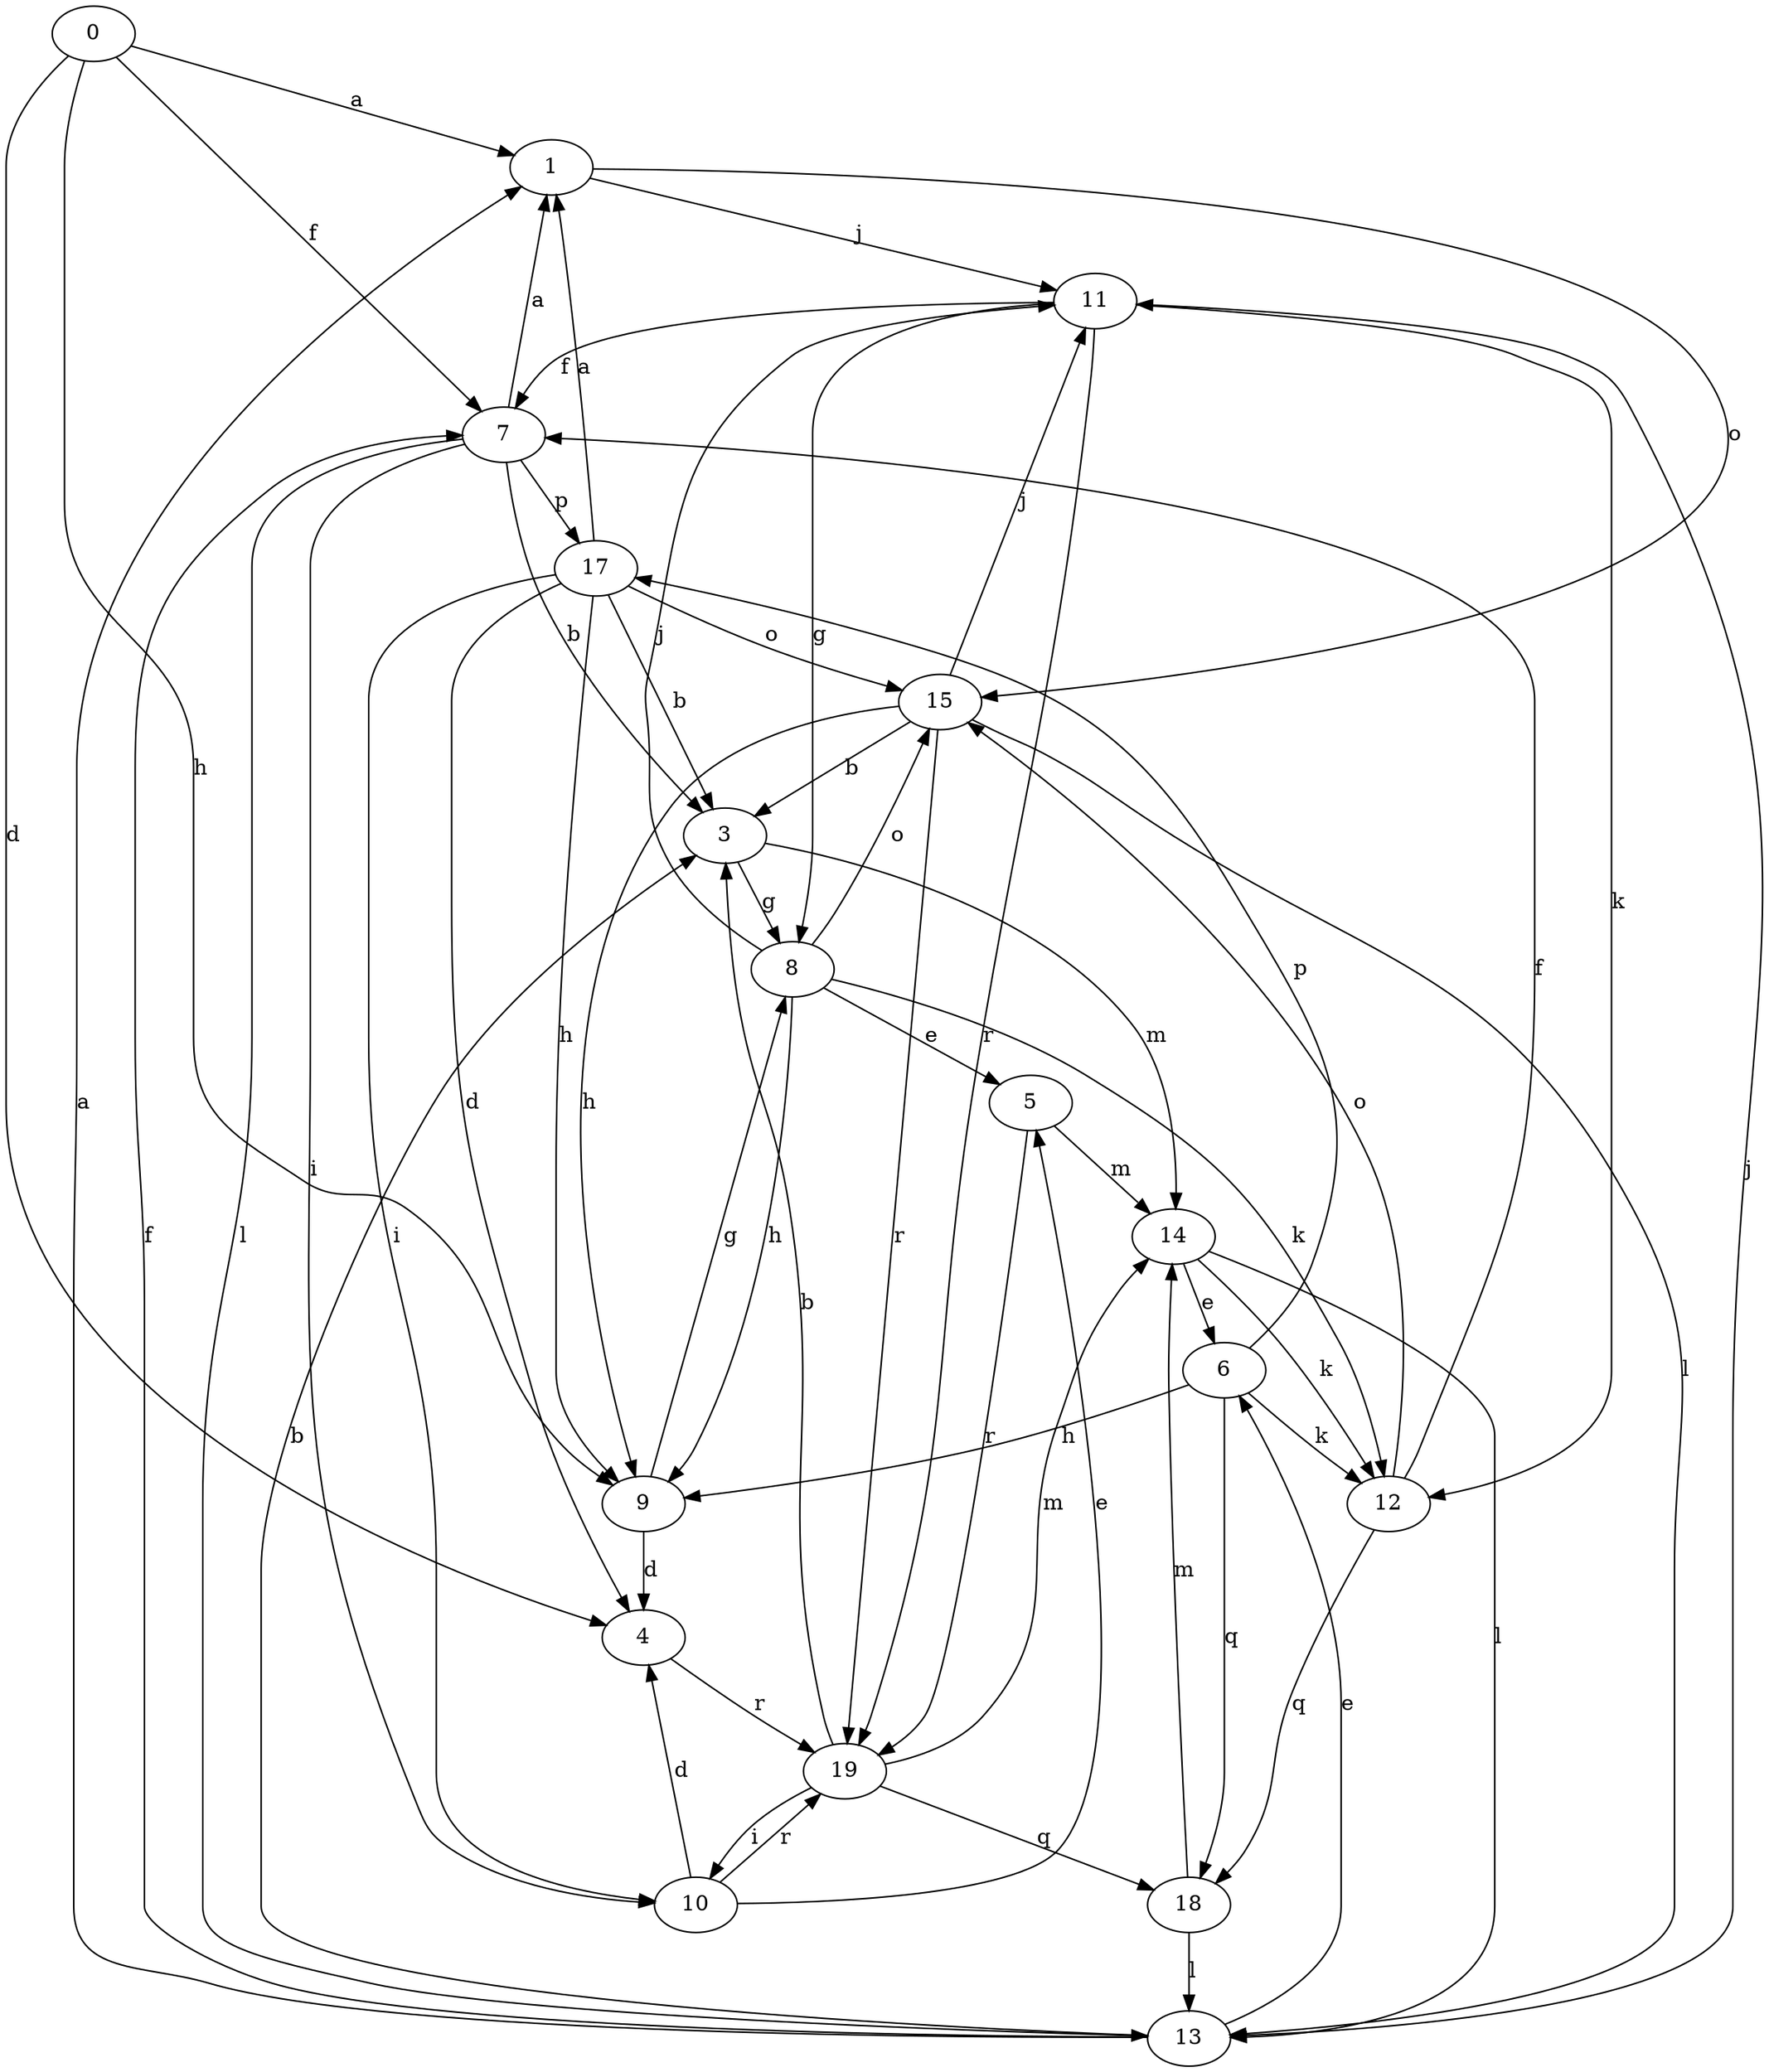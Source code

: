strict digraph  {
1;
3;
4;
5;
6;
0;
7;
8;
9;
10;
11;
12;
13;
14;
15;
17;
18;
19;
1 -> 11  [label=j];
1 -> 15  [label=o];
3 -> 8  [label=g];
3 -> 14  [label=m];
4 -> 19  [label=r];
5 -> 14  [label=m];
5 -> 19  [label=r];
6 -> 9  [label=h];
6 -> 12  [label=k];
6 -> 17  [label=p];
6 -> 18  [label=q];
0 -> 1  [label=a];
0 -> 4  [label=d];
0 -> 7  [label=f];
0 -> 9  [label=h];
7 -> 1  [label=a];
7 -> 3  [label=b];
7 -> 10  [label=i];
7 -> 13  [label=l];
7 -> 17  [label=p];
8 -> 5  [label=e];
8 -> 9  [label=h];
8 -> 11  [label=j];
8 -> 12  [label=k];
8 -> 15  [label=o];
9 -> 4  [label=d];
9 -> 8  [label=g];
10 -> 4  [label=d];
10 -> 5  [label=e];
10 -> 19  [label=r];
11 -> 7  [label=f];
11 -> 8  [label=g];
11 -> 12  [label=k];
11 -> 19  [label=r];
12 -> 7  [label=f];
12 -> 15  [label=o];
12 -> 18  [label=q];
13 -> 1  [label=a];
13 -> 3  [label=b];
13 -> 6  [label=e];
13 -> 7  [label=f];
13 -> 11  [label=j];
14 -> 6  [label=e];
14 -> 12  [label=k];
14 -> 13  [label=l];
15 -> 3  [label=b];
15 -> 9  [label=h];
15 -> 11  [label=j];
15 -> 13  [label=l];
15 -> 19  [label=r];
17 -> 1  [label=a];
17 -> 3  [label=b];
17 -> 4  [label=d];
17 -> 9  [label=h];
17 -> 10  [label=i];
17 -> 15  [label=o];
18 -> 13  [label=l];
18 -> 14  [label=m];
19 -> 3  [label=b];
19 -> 10  [label=i];
19 -> 14  [label=m];
19 -> 18  [label=q];
}
